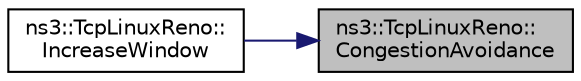 digraph "ns3::TcpLinuxReno::CongestionAvoidance"
{
 // LATEX_PDF_SIZE
  edge [fontname="Helvetica",fontsize="10",labelfontname="Helvetica",labelfontsize="10"];
  node [fontname="Helvetica",fontsize="10",shape=record];
  rankdir="RL";
  Node1 [label="ns3::TcpLinuxReno::\lCongestionAvoidance",height=0.2,width=0.4,color="black", fillcolor="grey75", style="filled", fontcolor="black",tooltip=" "];
  Node1 -> Node2 [dir="back",color="midnightblue",fontsize="10",style="solid",fontname="Helvetica"];
  Node2 [label="ns3::TcpLinuxReno::\lIncreaseWindow",height=0.2,width=0.4,color="black", fillcolor="white", style="filled",URL="$classns3_1_1_tcp_linux_reno.html#a0daf6d2e301d564650bdb95ba1d4c983",tooltip="Congestion avoidance algorithm implementation."];
}
